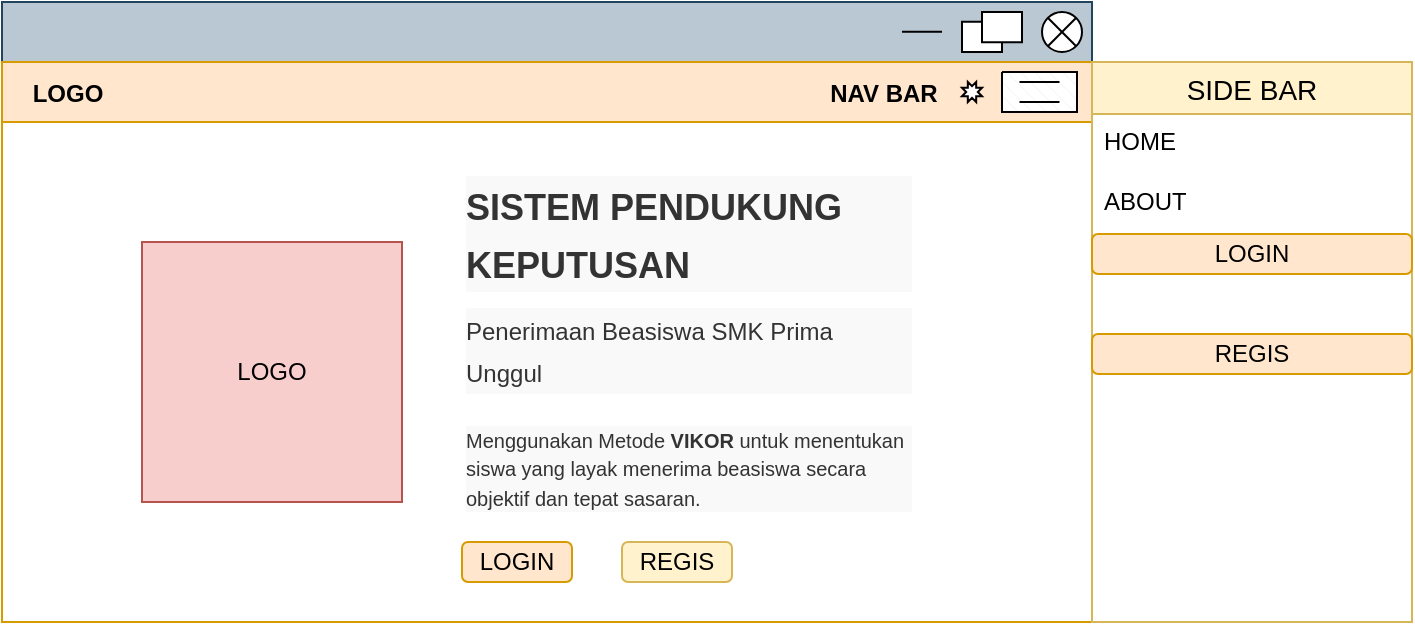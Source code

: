 <mxfile version="26.0.15">
  <diagram id="kgpKYQtTHZ0yAKxKKP6v" name="Page-1">
    <mxGraphModel dx="356" dy="658" grid="1" gridSize="10" guides="1" tooltips="1" connect="1" arrows="1" fold="1" page="1" pageScale="1" pageWidth="850" pageHeight="1100" math="0" shadow="0">
      <root>
        <mxCell id="0" />
        <mxCell id="1" parent="0" />
        <mxCell id="GCXsVS4byW3RCl1tSXul-4" value="" style="rounded=0;whiteSpace=wrap;html=1;fillColor=#bac8d3;strokeColor=#23445d;" parent="1" vertex="1">
          <mxGeometry x="180" y="90" width="545" height="30" as="geometry" />
        </mxCell>
        <mxCell id="GCXsVS4byW3RCl1tSXul-1" value="    LOGO                                                                                                             NAV BAR" style="swimlane;align=left;startSize=30;fillColor=#ffe6cc;strokeColor=#d79b00;" parent="1" vertex="1">
          <mxGeometry x="180" y="120" width="545" height="280" as="geometry" />
        </mxCell>
        <mxCell id="GCXsVS4byW3RCl1tSXul-13" value="" style="verticalLabelPosition=bottom;verticalAlign=top;html=1;shape=mxgraph.basic.patternFillRect;fillStyle=diagRev;step=5;fillStrokeWidth=0.2;fillStrokeColor=#dddddd;align=right;" parent="GCXsVS4byW3RCl1tSXul-1" vertex="1">
          <mxGeometry x="500" y="5" width="37.5" height="20" as="geometry" />
        </mxCell>
        <mxCell id="GCXsVS4byW3RCl1tSXul-5" value="LOGO" style="whiteSpace=wrap;html=1;aspect=fixed;fillColor=#f8cecc;strokeColor=#b85450;" parent="GCXsVS4byW3RCl1tSXul-1" vertex="1">
          <mxGeometry x="70" y="90" width="130" height="130" as="geometry" />
        </mxCell>
        <mxCell id="GCXsVS4byW3RCl1tSXul-6" value="&lt;h1 style=&quot;box-sizing: border-box; margin-top: 0px; margin-bottom: 0.5rem; line-height: 1.2; color: rgb(51, 51, 51); font-family: Poppins, sans-serif; background-color: rgb(249, 249, 249); text-transform: uppercase !important;&quot; class=&quot;display-5 fw-bold text-uppercase&quot;&gt;&lt;font style=&quot;font-size: 18px;&quot;&gt;Sistem Pendukung Keputusan&lt;/font&gt;&lt;/h1&gt;&lt;h2 style=&quot;box-sizing: border-box; margin-top: 0px; font-weight: 500; line-height: 1.2; color: rgb(51, 51, 51); font-family: Poppins, sans-serif; background-color: rgb(249, 249, 249); margin-bottom: 1rem !important;&quot; class=&quot;h4 mb-3&quot;&gt;&lt;font style=&quot;font-size: 12px;&quot;&gt;Penerimaan Beasiswa SMK Prima Unggul&lt;/font&gt;&lt;/h2&gt;&lt;p style=&quot;box-sizing: border-box; margin-top: 0px; margin-bottom: 1rem; color: rgb(51, 51, 51); font-family: Poppins, sans-serif; background-color: rgb(249, 249, 249);&quot; class=&quot;lead&quot;&gt;&lt;font style=&quot;font-size: 10px;&quot;&gt;Menggunakan Metode&amp;nbsp;&lt;span style=&quot;box-sizing: border-box; font-weight: bolder;&quot;&gt;VIKOR&lt;/span&gt;&amp;nbsp;untuk menentukan siswa yang layak menerima beasiswa secara objektif dan tepat sasaran.&lt;/font&gt;&lt;/p&gt;" style="text;html=1;whiteSpace=wrap;overflow=hidden;rounded=0;" parent="GCXsVS4byW3RCl1tSXul-1" vertex="1">
          <mxGeometry x="230" y="50" width="225" height="202.5" as="geometry" />
        </mxCell>
        <mxCell id="GCXsVS4byW3RCl1tSXul-7" value="" style="endArrow=none;html=1;rounded=0;" parent="GCXsVS4byW3RCl1tSXul-1" edge="1">
          <mxGeometry relative="1" as="geometry">
            <mxPoint x="508.75" y="10" as="sourcePoint" />
            <mxPoint x="528.75" y="10" as="targetPoint" />
          </mxGeometry>
        </mxCell>
        <mxCell id="GCXsVS4byW3RCl1tSXul-10" value="" style="verticalLabelPosition=bottom;verticalAlign=top;html=1;shape=mxgraph.basic.8_point_star" parent="GCXsVS4byW3RCl1tSXul-1" vertex="1">
          <mxGeometry x="480" y="10" width="10" height="10" as="geometry" />
        </mxCell>
        <mxCell id="GCXsVS4byW3RCl1tSXul-16" value="" style="endArrow=none;html=1;rounded=0;" parent="GCXsVS4byW3RCl1tSXul-1" edge="1">
          <mxGeometry relative="1" as="geometry">
            <mxPoint x="508.75" y="20" as="sourcePoint" />
            <mxPoint x="528.75" y="20" as="targetPoint" />
          </mxGeometry>
        </mxCell>
        <mxCell id="GCXsVS4byW3RCl1tSXul-22" value="LOGIN" style="rounded=1;whiteSpace=wrap;html=1;fillColor=#ffe6cc;strokeColor=#d79b00;" parent="GCXsVS4byW3RCl1tSXul-1" vertex="1">
          <mxGeometry x="230" y="240" width="55" height="20" as="geometry" />
        </mxCell>
        <mxCell id="GCXsVS4byW3RCl1tSXul-23" value="REGIS" style="rounded=1;whiteSpace=wrap;html=1;fillColor=#fff2cc;strokeColor=#d6b656;" parent="GCXsVS4byW3RCl1tSXul-1" vertex="1">
          <mxGeometry x="310" y="240" width="55" height="20" as="geometry" />
        </mxCell>
        <mxCell id="GCXsVS4byW3RCl1tSXul-2" value="" style="shape=sumEllipse;perimeter=ellipsePerimeter;whiteSpace=wrap;html=1;backgroundOutline=1;" parent="1" vertex="1">
          <mxGeometry x="700" y="95" width="20" height="20" as="geometry" />
        </mxCell>
        <mxCell id="GCXsVS4byW3RCl1tSXul-17" value="" style="verticalLabelPosition=bottom;verticalAlign=top;html=1;shape=mxgraph.basic.rect;fillColor2=none;strokeWidth=1;size=20;indent=5;" parent="1" vertex="1">
          <mxGeometry x="660" y="99.87" width="20" height="15.13" as="geometry" />
        </mxCell>
        <mxCell id="GCXsVS4byW3RCl1tSXul-19" value="" style="endArrow=none;html=1;rounded=0;" parent="1" edge="1">
          <mxGeometry relative="1" as="geometry">
            <mxPoint x="630" y="104.89" as="sourcePoint" />
            <mxPoint x="650" y="104.89" as="targetPoint" />
          </mxGeometry>
        </mxCell>
        <mxCell id="GCXsVS4byW3RCl1tSXul-20" value="" style="verticalLabelPosition=bottom;verticalAlign=top;html=1;shape=mxgraph.basic.rect;fillColor2=none;strokeWidth=1;size=20;indent=5;" parent="1" vertex="1">
          <mxGeometry x="670" y="95" width="20" height="15.13" as="geometry" />
        </mxCell>
        <mxCell id="GCXsVS4byW3RCl1tSXul-24" value="SIDE BAR" style="swimlane;fontStyle=0;childLayout=stackLayout;horizontal=1;startSize=26;horizontalStack=0;resizeParent=1;resizeParentMax=0;resizeLast=0;collapsible=1;marginBottom=0;align=center;fontSize=14;fillColor=#fff2cc;strokeColor=#d6b656;" parent="1" vertex="1">
          <mxGeometry x="725" y="120" width="160" height="280" as="geometry" />
        </mxCell>
        <mxCell id="GCXsVS4byW3RCl1tSXul-25" value="HOME" style="text;strokeColor=none;fillColor=none;spacingLeft=4;spacingRight=4;overflow=hidden;rotatable=0;points=[[0,0.5],[1,0.5]];portConstraint=eastwest;fontSize=12;whiteSpace=wrap;html=1;" parent="GCXsVS4byW3RCl1tSXul-24" vertex="1">
          <mxGeometry y="26" width="160" height="30" as="geometry" />
        </mxCell>
        <mxCell id="GCXsVS4byW3RCl1tSXul-26" value="ABOUT" style="text;strokeColor=none;fillColor=none;spacingLeft=4;spacingRight=4;overflow=hidden;rotatable=0;points=[[0,0.5],[1,0.5]];portConstraint=eastwest;fontSize=12;whiteSpace=wrap;html=1;" parent="GCXsVS4byW3RCl1tSXul-24" vertex="1">
          <mxGeometry y="56" width="160" height="30" as="geometry" />
        </mxCell>
        <mxCell id="GCXsVS4byW3RCl1tSXul-33" value="LOGIN" style="rounded=1;whiteSpace=wrap;html=1;fillColor=#ffe6cc;strokeColor=#d79b00;" parent="GCXsVS4byW3RCl1tSXul-24" vertex="1">
          <mxGeometry y="86" width="160" height="20" as="geometry" />
        </mxCell>
        <mxCell id="GCXsVS4byW3RCl1tSXul-27" value="&lt;div&gt;&lt;br&gt;&lt;/div&gt;&lt;div&gt;&lt;br&gt;&lt;/div&gt;" style="text;strokeColor=none;fillColor=none;spacingLeft=4;spacingRight=4;overflow=hidden;rotatable=0;points=[[0,0.5],[1,0.5]];portConstraint=eastwest;fontSize=12;whiteSpace=wrap;html=1;" parent="GCXsVS4byW3RCl1tSXul-24" vertex="1">
          <mxGeometry y="106" width="160" height="30" as="geometry" />
        </mxCell>
        <mxCell id="GCXsVS4byW3RCl1tSXul-34" value="REGIS" style="rounded=1;whiteSpace=wrap;html=1;fillColor=#ffe6cc;strokeColor=#d79b00;" parent="GCXsVS4byW3RCl1tSXul-24" vertex="1">
          <mxGeometry y="136" width="160" height="20" as="geometry" />
        </mxCell>
        <mxCell id="GCXsVS4byW3RCl1tSXul-28" value="&lt;div&gt;&lt;br&gt;&lt;/div&gt;&lt;div&gt;&lt;br&gt;&lt;/div&gt;" style="text;strokeColor=none;fillColor=none;spacingLeft=4;spacingRight=4;overflow=hidden;rotatable=0;points=[[0,0.5],[1,0.5]];portConstraint=eastwest;fontSize=12;whiteSpace=wrap;html=1;" parent="GCXsVS4byW3RCl1tSXul-24" vertex="1">
          <mxGeometry y="156" width="160" height="30" as="geometry" />
        </mxCell>
        <mxCell id="GCXsVS4byW3RCl1tSXul-29" value="&lt;div&gt;&lt;br&gt;&lt;/div&gt;&lt;div&gt;&lt;br&gt;&lt;/div&gt;" style="text;strokeColor=none;fillColor=none;spacingLeft=4;spacingRight=4;overflow=hidden;rotatable=0;points=[[0,0.5],[1,0.5]];portConstraint=eastwest;fontSize=12;whiteSpace=wrap;html=1;" parent="GCXsVS4byW3RCl1tSXul-24" vertex="1">
          <mxGeometry y="186" width="160" height="30" as="geometry" />
        </mxCell>
        <mxCell id="GCXsVS4byW3RCl1tSXul-32" value="&lt;div&gt;&lt;br&gt;&lt;/div&gt;&lt;div&gt;&lt;br&gt;&lt;/div&gt;" style="text;strokeColor=none;fillColor=none;spacingLeft=4;spacingRight=4;overflow=hidden;rotatable=0;points=[[0,0.5],[1,0.5]];portConstraint=eastwest;fontSize=12;whiteSpace=wrap;html=1;" parent="GCXsVS4byW3RCl1tSXul-24" vertex="1">
          <mxGeometry y="216" width="160" height="4" as="geometry" />
        </mxCell>
        <mxCell id="GCXsVS4byW3RCl1tSXul-30" value="&lt;div&gt;&lt;br&gt;&lt;/div&gt;&lt;div&gt;&lt;br&gt;&lt;/div&gt;" style="text;strokeColor=none;fillColor=none;spacingLeft=4;spacingRight=4;overflow=hidden;rotatable=0;points=[[0,0.5],[1,0.5]];portConstraint=eastwest;fontSize=12;whiteSpace=wrap;html=1;" parent="GCXsVS4byW3RCl1tSXul-24" vertex="1">
          <mxGeometry y="220" width="160" height="60" as="geometry" />
        </mxCell>
      </root>
    </mxGraphModel>
  </diagram>
</mxfile>
